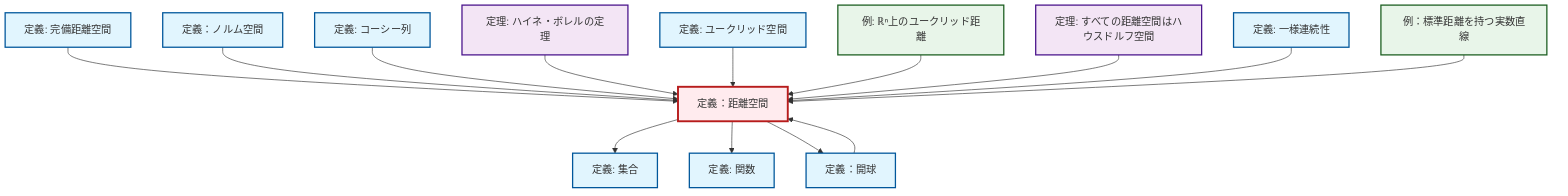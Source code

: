 graph TD
    classDef definition fill:#e1f5fe,stroke:#01579b,stroke-width:2px
    classDef theorem fill:#f3e5f5,stroke:#4a148c,stroke-width:2px
    classDef axiom fill:#fff3e0,stroke:#e65100,stroke-width:2px
    classDef example fill:#e8f5e9,stroke:#1b5e20,stroke-width:2px
    classDef current fill:#ffebee,stroke:#b71c1c,stroke-width:3px
    def-function["定義: 関数"]:::definition
    def-metric-space["定義：距離空間"]:::definition
    def-uniform-continuity["定義: 一様連続性"]:::definition
    ex-real-line-metric["例：標準距離を持つ実数直線"]:::example
    def-euclidean-space["定義: ユークリッド空間"]:::definition
    ex-euclidean-metric["例: ℝⁿ上のユークリッド距離"]:::example
    def-complete-metric-space["定義: 完備距離空間"]:::definition
    def-normed-vector-space["定義：ノルム空間"]:::definition
    thm-heine-borel["定理: ハイネ・ボレルの定理"]:::theorem
    def-set["定義: 集合"]:::definition
    def-open-ball["定義：開球"]:::definition
    def-cauchy-sequence["定義: コーシー列"]:::definition
    thm-metric-hausdorff["定理: すべての距離空間はハウスドルフ空間"]:::theorem
    def-complete-metric-space --> def-metric-space
    def-normed-vector-space --> def-metric-space
    def-metric-space --> def-set
    def-metric-space --> def-function
    def-cauchy-sequence --> def-metric-space
    def-open-ball --> def-metric-space
    thm-heine-borel --> def-metric-space
    def-euclidean-space --> def-metric-space
    def-metric-space --> def-open-ball
    ex-euclidean-metric --> def-metric-space
    thm-metric-hausdorff --> def-metric-space
    def-uniform-continuity --> def-metric-space
    ex-real-line-metric --> def-metric-space
    class def-metric-space current